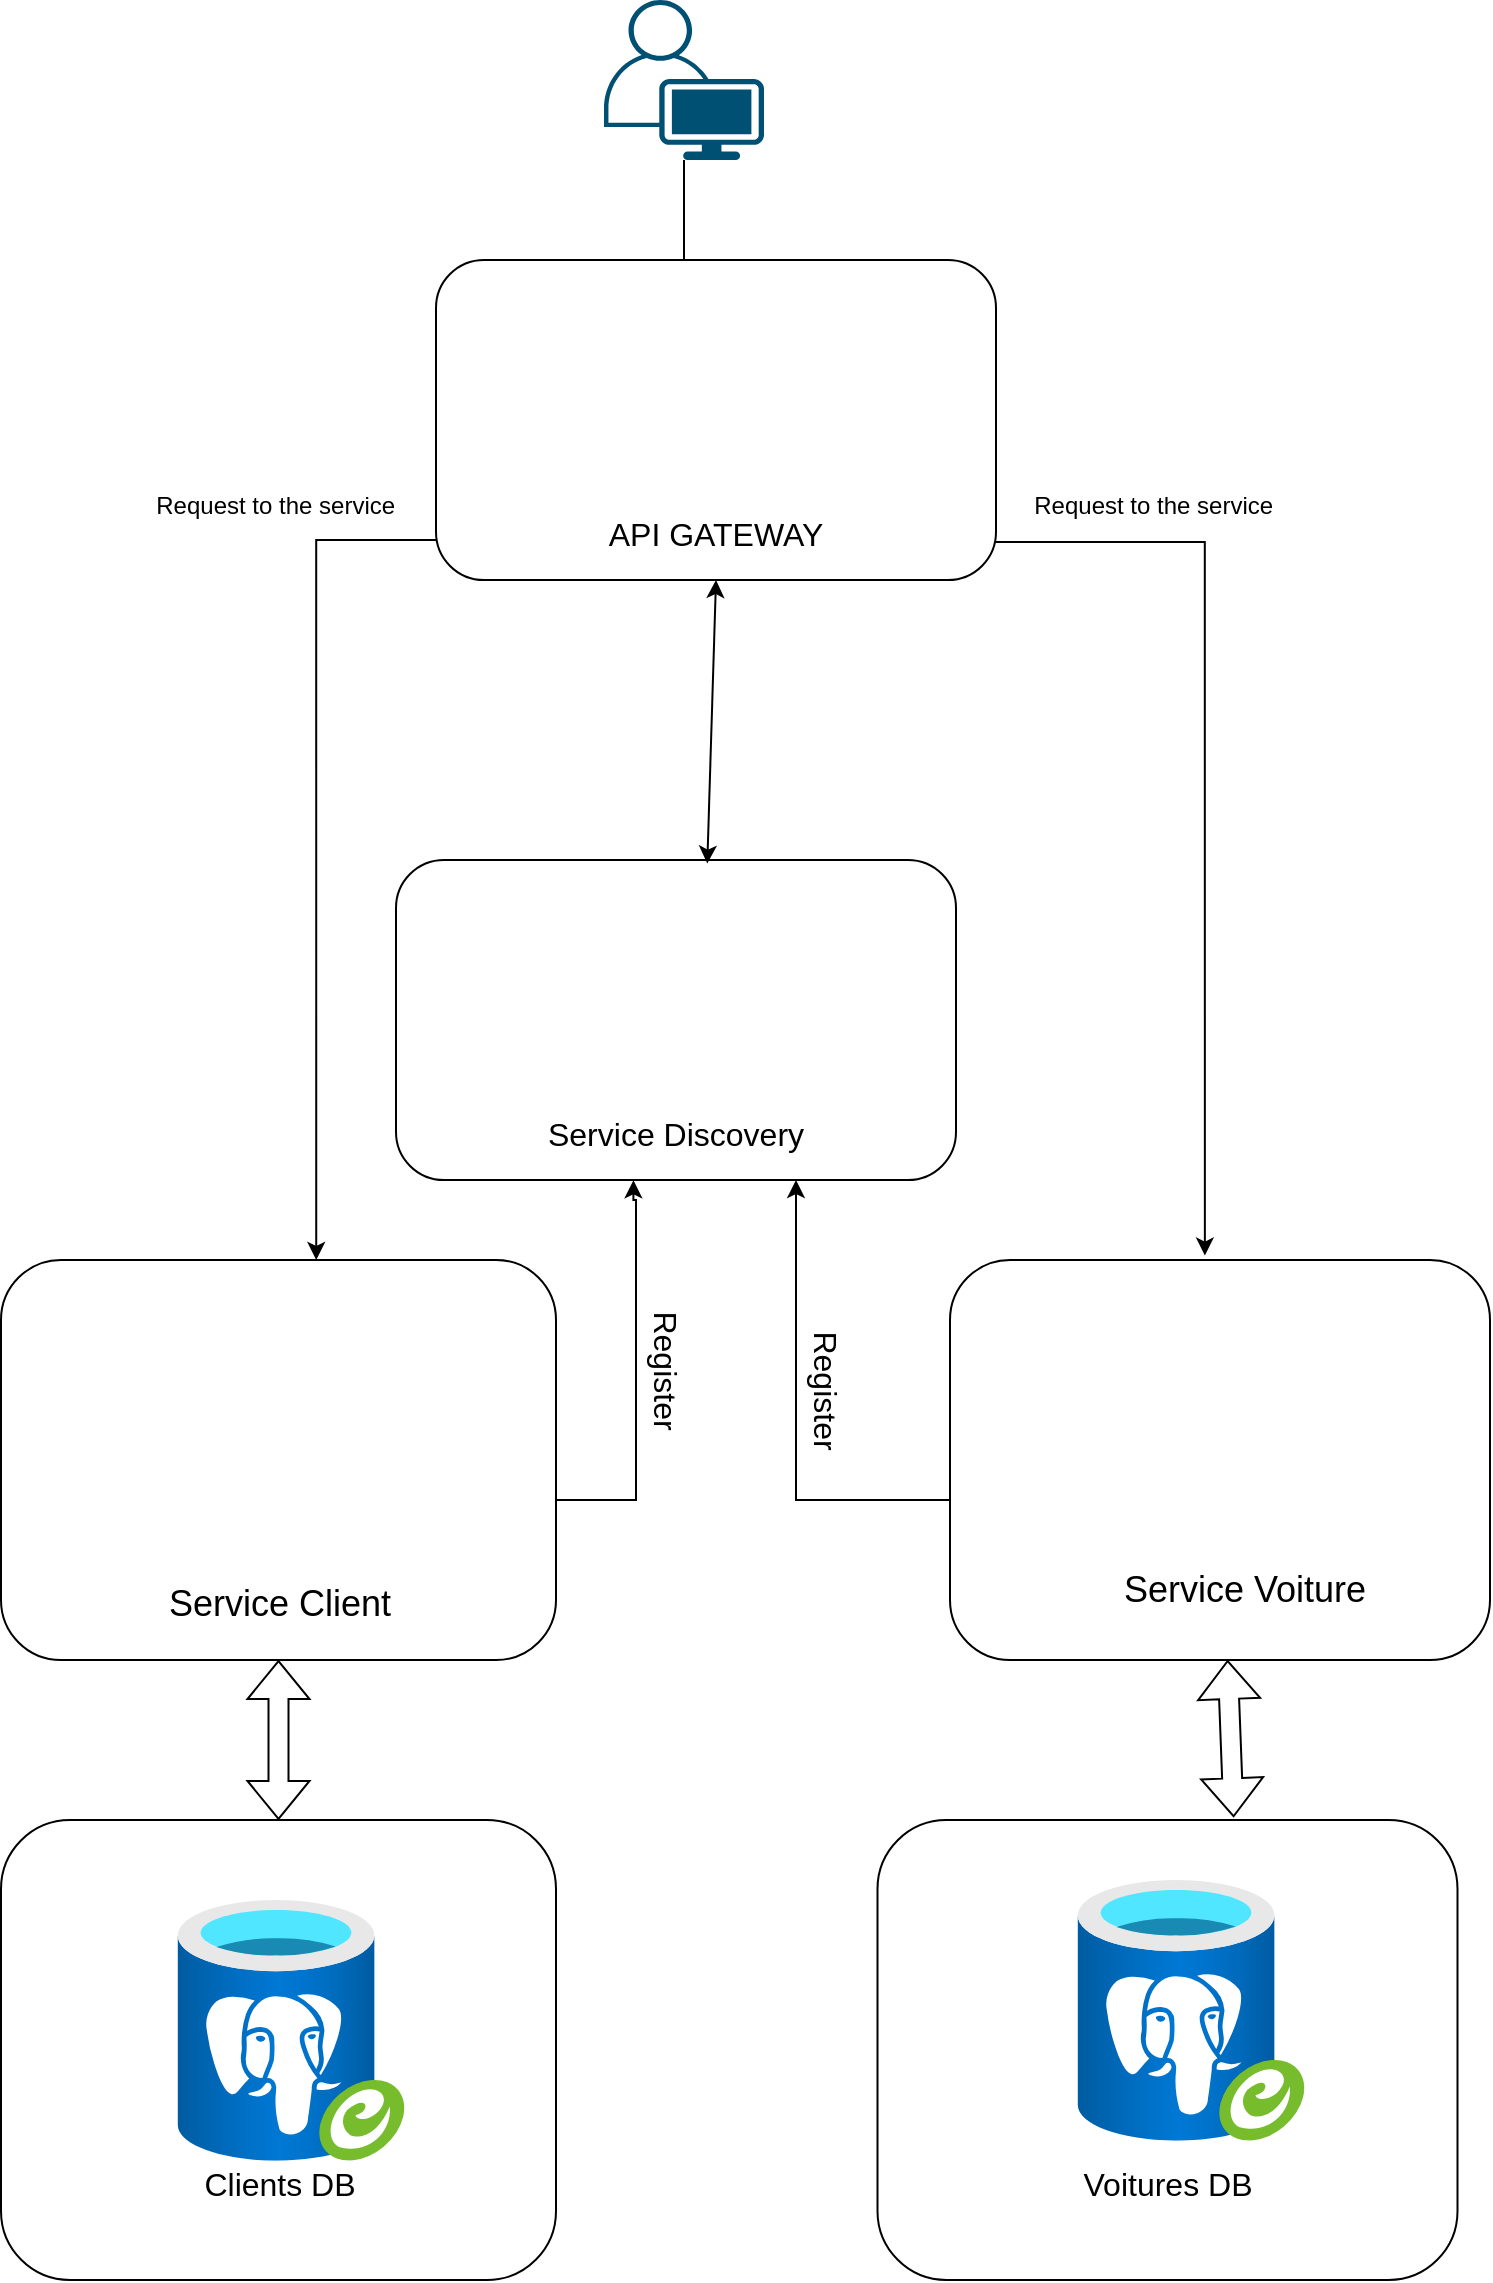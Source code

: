 <mxfile version="22.1.7" type="device">
  <diagram name="Page-1" id="QkBChleBQmYo4z_YjyeY">
    <mxGraphModel dx="1050" dy="587" grid="1" gridSize="10" guides="1" tooltips="1" connect="1" arrows="1" fold="1" page="1" pageScale="1" pageWidth="827" pageHeight="1169" math="0" shadow="0">
      <root>
        <mxCell id="0" />
        <mxCell id="1" parent="0" />
        <mxCell id="hyHswh8VnqFrSJ8voYN_-22" style="edgeStyle=orthogonalEdgeStyle;rounded=0;orthogonalLoop=1;jettySize=auto;html=1;entryX=0.424;entryY=1.001;entryDx=0;entryDy=0;entryPerimeter=0;" edge="1" parent="1" source="hyHswh8VnqFrSJ8voYN_-1" target="hyHswh8VnqFrSJ8voYN_-45">
          <mxGeometry relative="1" as="geometry">
            <mxPoint x="400" y="610" as="targetPoint" />
            <Array as="points">
              <mxPoint x="400" y="760" />
              <mxPoint x="400" y="610" />
              <mxPoint x="399" y="610" />
            </Array>
          </mxGeometry>
        </mxCell>
        <mxCell id="hyHswh8VnqFrSJ8voYN_-1" value="&lt;br&gt;&lt;br&gt;&lt;br&gt;&lt;br&gt;&lt;br&gt;&lt;br&gt;&lt;br&gt;&lt;br&gt;&lt;br&gt;&lt;br&gt;&lt;font style=&quot;font-size: 18px;&quot;&gt;Service Client&lt;/font&gt;" style="rounded=1;whiteSpace=wrap;html=1;" vertex="1" parent="1">
          <mxGeometry x="82.5" y="640" width="277.5" height="200" as="geometry" />
        </mxCell>
        <mxCell id="hyHswh8VnqFrSJ8voYN_-2" value="" style="shape=image;html=1;verticalAlign=top;verticalLabelPosition=bottom;labelBackgroundColor=#ffffff;imageAspect=0;aspect=fixed;image=https://cdn2.iconfinder.com/data/icons/boxicons-logos/24/bxl-spring-boot-128.png" vertex="1" parent="1">
          <mxGeometry x="136" y="670" width="128" height="128" as="geometry" />
        </mxCell>
        <mxCell id="hyHswh8VnqFrSJ8voYN_-24" style="edgeStyle=orthogonalEdgeStyle;rounded=0;orthogonalLoop=1;jettySize=auto;html=1;" edge="1" parent="1" source="hyHswh8VnqFrSJ8voYN_-4" target="hyHswh8VnqFrSJ8voYN_-45">
          <mxGeometry relative="1" as="geometry">
            <mxPoint x="480" y="630" as="targetPoint" />
            <Array as="points">
              <mxPoint x="480" y="760" />
            </Array>
          </mxGeometry>
        </mxCell>
        <mxCell id="hyHswh8VnqFrSJ8voYN_-4" value="" style="rounded=1;whiteSpace=wrap;html=1;" vertex="1" parent="1">
          <mxGeometry x="557" y="640" width="270" height="200" as="geometry" />
        </mxCell>
        <mxCell id="hyHswh8VnqFrSJ8voYN_-5" value="&lt;font style=&quot;font-size: 18px;&quot;&gt;Service Voiture&lt;/font&gt;" style="shape=image;html=1;verticalAlign=top;verticalLabelPosition=bottom;labelBackgroundColor=#ffffff;imageAspect=0;aspect=fixed;image=https://cdn2.iconfinder.com/data/icons/boxicons-logos/24/bxl-spring-boot-128.png" vertex="1" parent="1">
          <mxGeometry x="640" y="660" width="128" height="128" as="geometry" />
        </mxCell>
        <mxCell id="hyHswh8VnqFrSJ8voYN_-31" style="edgeStyle=orthogonalEdgeStyle;rounded=0;orthogonalLoop=1;jettySize=auto;html=1;entryX=0.568;entryY=0;entryDx=0;entryDy=0;entryPerimeter=0;" edge="1" parent="1" source="hyHswh8VnqFrSJ8voYN_-51" target="hyHswh8VnqFrSJ8voYN_-1">
          <mxGeometry relative="1" as="geometry">
            <mxPoint x="280" y="200" as="sourcePoint" />
            <mxPoint x="240" y="460" as="targetPoint" />
            <Array as="points">
              <mxPoint x="240" y="280" />
            </Array>
          </mxGeometry>
        </mxCell>
        <mxCell id="hyHswh8VnqFrSJ8voYN_-32" style="edgeStyle=orthogonalEdgeStyle;rounded=0;orthogonalLoop=1;jettySize=auto;html=1;entryX=0.472;entryY=-0.011;entryDx=0;entryDy=0;entryPerimeter=0;" edge="1" parent="1" target="hyHswh8VnqFrSJ8voYN_-4">
          <mxGeometry relative="1" as="geometry">
            <mxPoint x="500" y="280" as="sourcePoint" />
            <mxPoint x="683.75" y="560" as="targetPoint" />
            <Array as="points">
              <mxPoint x="500" y="281" />
              <mxPoint x="684" y="281" />
            </Array>
          </mxGeometry>
        </mxCell>
        <mxCell id="hyHswh8VnqFrSJ8voYN_-18" style="edgeStyle=orthogonalEdgeStyle;rounded=0;orthogonalLoop=1;jettySize=auto;html=1;" edge="1" parent="1" source="hyHswh8VnqFrSJ8voYN_-16">
          <mxGeometry relative="1" as="geometry">
            <mxPoint x="430.1" y="280" as="targetPoint" />
          </mxGeometry>
        </mxCell>
        <mxCell id="hyHswh8VnqFrSJ8voYN_-16" value="" style="points=[[0.35,0,0],[0.98,0.51,0],[1,0.71,0],[0.67,1,0],[0,0.795,0],[0,0.65,0]];verticalLabelPosition=bottom;sketch=0;html=1;verticalAlign=top;aspect=fixed;align=center;pointerEvents=1;shape=mxgraph.cisco19.user;fillColor=#005073;strokeColor=none;" vertex="1" parent="1">
          <mxGeometry x="384" y="10" width="80" height="80" as="geometry" />
        </mxCell>
        <mxCell id="hyHswh8VnqFrSJ8voYN_-33" value="Request to the service&amp;nbsp;" style="text;html=1;align=center;verticalAlign=middle;resizable=0;points=[];autosize=1;strokeColor=none;fillColor=none;" vertex="1" parent="1">
          <mxGeometry x="146.25" y="248" width="150" height="30" as="geometry" />
        </mxCell>
        <mxCell id="hyHswh8VnqFrSJ8voYN_-34" value="" style="shape=image;html=1;verticalAlign=top;verticalLabelPosition=bottom;labelBackgroundColor=#ffffff;imageAspect=0;aspect=fixed;image=https://cdn1.iconfinder.com/data/icons/unicons-line-vol-3/24/docker-128.png" vertex="1" parent="1">
          <mxGeometry x="100" y="640" width="60" height="60" as="geometry" />
        </mxCell>
        <mxCell id="hyHswh8VnqFrSJ8voYN_-35" value="&lt;font size=&quot;3&quot;&gt;&lt;br&gt;&lt;br&gt;&lt;br&gt;&lt;br&gt;&lt;br&gt;&lt;br&gt;&lt;br&gt;Clients DB&lt;/font&gt;" style="rounded=1;whiteSpace=wrap;html=1;" vertex="1" parent="1">
          <mxGeometry x="82.5" y="920" width="277.5" height="230" as="geometry" />
        </mxCell>
        <mxCell id="hyHswh8VnqFrSJ8voYN_-36" value="" style="image;aspect=fixed;html=1;points=[];align=center;fontSize=12;image=img/lib/azure2/databases/Azure_Database_PostgreSQL_Server_Group.svg;" vertex="1" parent="1">
          <mxGeometry x="170" y="960" width="115" height="130.33" as="geometry" />
        </mxCell>
        <mxCell id="hyHswh8VnqFrSJ8voYN_-37" value="" style="shape=image;html=1;verticalAlign=top;verticalLabelPosition=bottom;labelBackgroundColor=#ffffff;imageAspect=0;aspect=fixed;image=https://cdn1.iconfinder.com/data/icons/unicons-line-vol-3/24/docker-128.png" vertex="1" parent="1">
          <mxGeometry x="100" y="930" width="60" height="60" as="geometry" />
        </mxCell>
        <mxCell id="hyHswh8VnqFrSJ8voYN_-38" value="" style="shape=image;html=1;verticalAlign=top;verticalLabelPosition=bottom;labelBackgroundColor=#ffffff;imageAspect=0;aspect=fixed;image=https://cdn1.iconfinder.com/data/icons/unicons-line-vol-3/24/docker-128.png" vertex="1" parent="1">
          <mxGeometry x="580" y="640" width="60" height="60" as="geometry" />
        </mxCell>
        <mxCell id="hyHswh8VnqFrSJ8voYN_-39" value="&lt;font size=&quot;3&quot;&gt;&lt;br&gt;&lt;br&gt;&lt;br&gt;&lt;br&gt;&lt;br&gt;&lt;br&gt;&lt;br&gt;Voitures DB&lt;br&gt;&lt;/font&gt;" style="rounded=1;whiteSpace=wrap;html=1;" vertex="1" parent="1">
          <mxGeometry x="520.75" y="920" width="290" height="230" as="geometry" />
        </mxCell>
        <mxCell id="hyHswh8VnqFrSJ8voYN_-40" value="" style="image;aspect=fixed;html=1;points=[];align=center;fontSize=12;image=img/lib/azure2/databases/Azure_Database_PostgreSQL_Server_Group.svg;" vertex="1" parent="1">
          <mxGeometry x="620" y="950" width="115" height="130.33" as="geometry" />
        </mxCell>
        <mxCell id="hyHswh8VnqFrSJ8voYN_-41" value="" style="shape=image;html=1;verticalAlign=top;verticalLabelPosition=bottom;labelBackgroundColor=#ffffff;imageAspect=0;aspect=fixed;image=https://cdn1.iconfinder.com/data/icons/unicons-line-vol-3/24/docker-128.png" vertex="1" parent="1">
          <mxGeometry x="531.75" y="930" width="60" height="60" as="geometry" />
        </mxCell>
        <mxCell id="hyHswh8VnqFrSJ8voYN_-42" value="" style="shape=flexArrow;endArrow=classic;startArrow=classic;html=1;rounded=0;" edge="1" parent="1" source="hyHswh8VnqFrSJ8voYN_-35" target="hyHswh8VnqFrSJ8voYN_-1">
          <mxGeometry width="100" height="100" relative="1" as="geometry">
            <mxPoint x="360" y="950" as="sourcePoint" />
            <mxPoint x="460" y="850" as="targetPoint" />
          </mxGeometry>
        </mxCell>
        <mxCell id="hyHswh8VnqFrSJ8voYN_-44" value="" style="shape=flexArrow;endArrow=classic;startArrow=classic;html=1;rounded=0;exitX=0.614;exitY=-0.006;exitDx=0;exitDy=0;exitPerimeter=0;" edge="1" parent="1" source="hyHswh8VnqFrSJ8voYN_-39" target="hyHswh8VnqFrSJ8voYN_-4">
          <mxGeometry width="100" height="100" relative="1" as="geometry">
            <mxPoint x="360" y="950" as="sourcePoint" />
            <mxPoint x="460" y="850" as="targetPoint" />
          </mxGeometry>
        </mxCell>
        <mxCell id="hyHswh8VnqFrSJ8voYN_-45" value="&lt;font size=&quot;3&quot;&gt;&lt;br&gt;&lt;br&gt;&lt;br&gt;&lt;br&gt;&lt;br&gt;&lt;br&gt;Service Discovery&lt;/font&gt;" style="rounded=1;whiteSpace=wrap;html=1;" vertex="1" parent="1">
          <mxGeometry x="280" y="440" width="280" height="160" as="geometry" />
        </mxCell>
        <mxCell id="hyHswh8VnqFrSJ8voYN_-49" value="" style="shape=image;html=1;verticalAlign=top;verticalLabelPosition=bottom;labelBackgroundColor=#ffffff;imageAspect=0;aspect=fixed;image=https://cdn2.iconfinder.com/data/icons/boxicons-logos/24/bxl-spring-boot-128.png" vertex="1" parent="1">
          <mxGeometry x="360" y="440" width="128" height="128" as="geometry" />
        </mxCell>
        <mxCell id="hyHswh8VnqFrSJ8voYN_-50" value="" style="shape=image;html=1;verticalAlign=top;verticalLabelPosition=bottom;labelBackgroundColor=#ffffff;imageAspect=0;aspect=fixed;image=https://cdn1.iconfinder.com/data/icons/unicons-line-vol-3/24/docker-128.png" vertex="1" parent="1">
          <mxGeometry x="291.75" y="450" width="60" height="60" as="geometry" />
        </mxCell>
        <mxCell id="hyHswh8VnqFrSJ8voYN_-51" value="&lt;font size=&quot;3&quot;&gt;&lt;br&gt;&lt;br&gt;&lt;br&gt;&lt;br&gt;&lt;br&gt;&lt;br&gt;API GATEWAY&lt;br&gt;&lt;/font&gt;" style="rounded=1;whiteSpace=wrap;html=1;" vertex="1" parent="1">
          <mxGeometry x="300" y="140" width="280" height="160" as="geometry" />
        </mxCell>
        <mxCell id="hyHswh8VnqFrSJ8voYN_-52" value="" style="shape=image;html=1;verticalAlign=top;verticalLabelPosition=bottom;labelBackgroundColor=#ffffff;imageAspect=0;aspect=fixed;image=https://cdn2.iconfinder.com/data/icons/boxicons-logos/24/bxl-spring-boot-128.png" vertex="1" parent="1">
          <mxGeometry x="376" y="140" width="128" height="128" as="geometry" />
        </mxCell>
        <mxCell id="hyHswh8VnqFrSJ8voYN_-53" value="" style="shape=image;html=1;verticalAlign=top;verticalLabelPosition=bottom;labelBackgroundColor=#ffffff;imageAspect=0;aspect=fixed;image=https://cdn1.iconfinder.com/data/icons/unicons-line-vol-3/24/docker-128.png" vertex="1" parent="1">
          <mxGeometry x="310" y="140" width="60" height="60" as="geometry" />
        </mxCell>
        <mxCell id="hyHswh8VnqFrSJ8voYN_-55" value="Request to the service&amp;nbsp;" style="text;html=1;align=center;verticalAlign=middle;resizable=0;points=[];autosize=1;strokeColor=none;fillColor=none;" vertex="1" parent="1">
          <mxGeometry x="585" y="248" width="150" height="30" as="geometry" />
        </mxCell>
        <mxCell id="hyHswh8VnqFrSJ8voYN_-56" value="" style="endArrow=classic;startArrow=classic;html=1;rounded=0;entryX=0.5;entryY=1;entryDx=0;entryDy=0;exitX=0.591;exitY=0.014;exitDx=0;exitDy=0;exitPerimeter=0;" edge="1" parent="1" source="hyHswh8VnqFrSJ8voYN_-49" target="hyHswh8VnqFrSJ8voYN_-51">
          <mxGeometry width="50" height="50" relative="1" as="geometry">
            <mxPoint x="440" y="430" as="sourcePoint" />
            <mxPoint x="480" y="450" as="targetPoint" />
          </mxGeometry>
        </mxCell>
        <mxCell id="hyHswh8VnqFrSJ8voYN_-58" value="&lt;font size=&quot;3&quot;&gt;Register&lt;/font&gt;" style="text;html=1;align=center;verticalAlign=middle;resizable=0;points=[];autosize=1;strokeColor=none;fillColor=none;rotation=90;" vertex="1" parent="1">
          <mxGeometry x="375" y="680" width="80" height="30" as="geometry" />
        </mxCell>
        <mxCell id="hyHswh8VnqFrSJ8voYN_-59" value="&lt;font size=&quot;3&quot;&gt;Register&lt;/font&gt;" style="text;html=1;align=center;verticalAlign=middle;resizable=0;points=[];autosize=1;strokeColor=none;fillColor=none;rotation=90;" vertex="1" parent="1">
          <mxGeometry x="455" y="690" width="80" height="30" as="geometry" />
        </mxCell>
      </root>
    </mxGraphModel>
  </diagram>
</mxfile>
